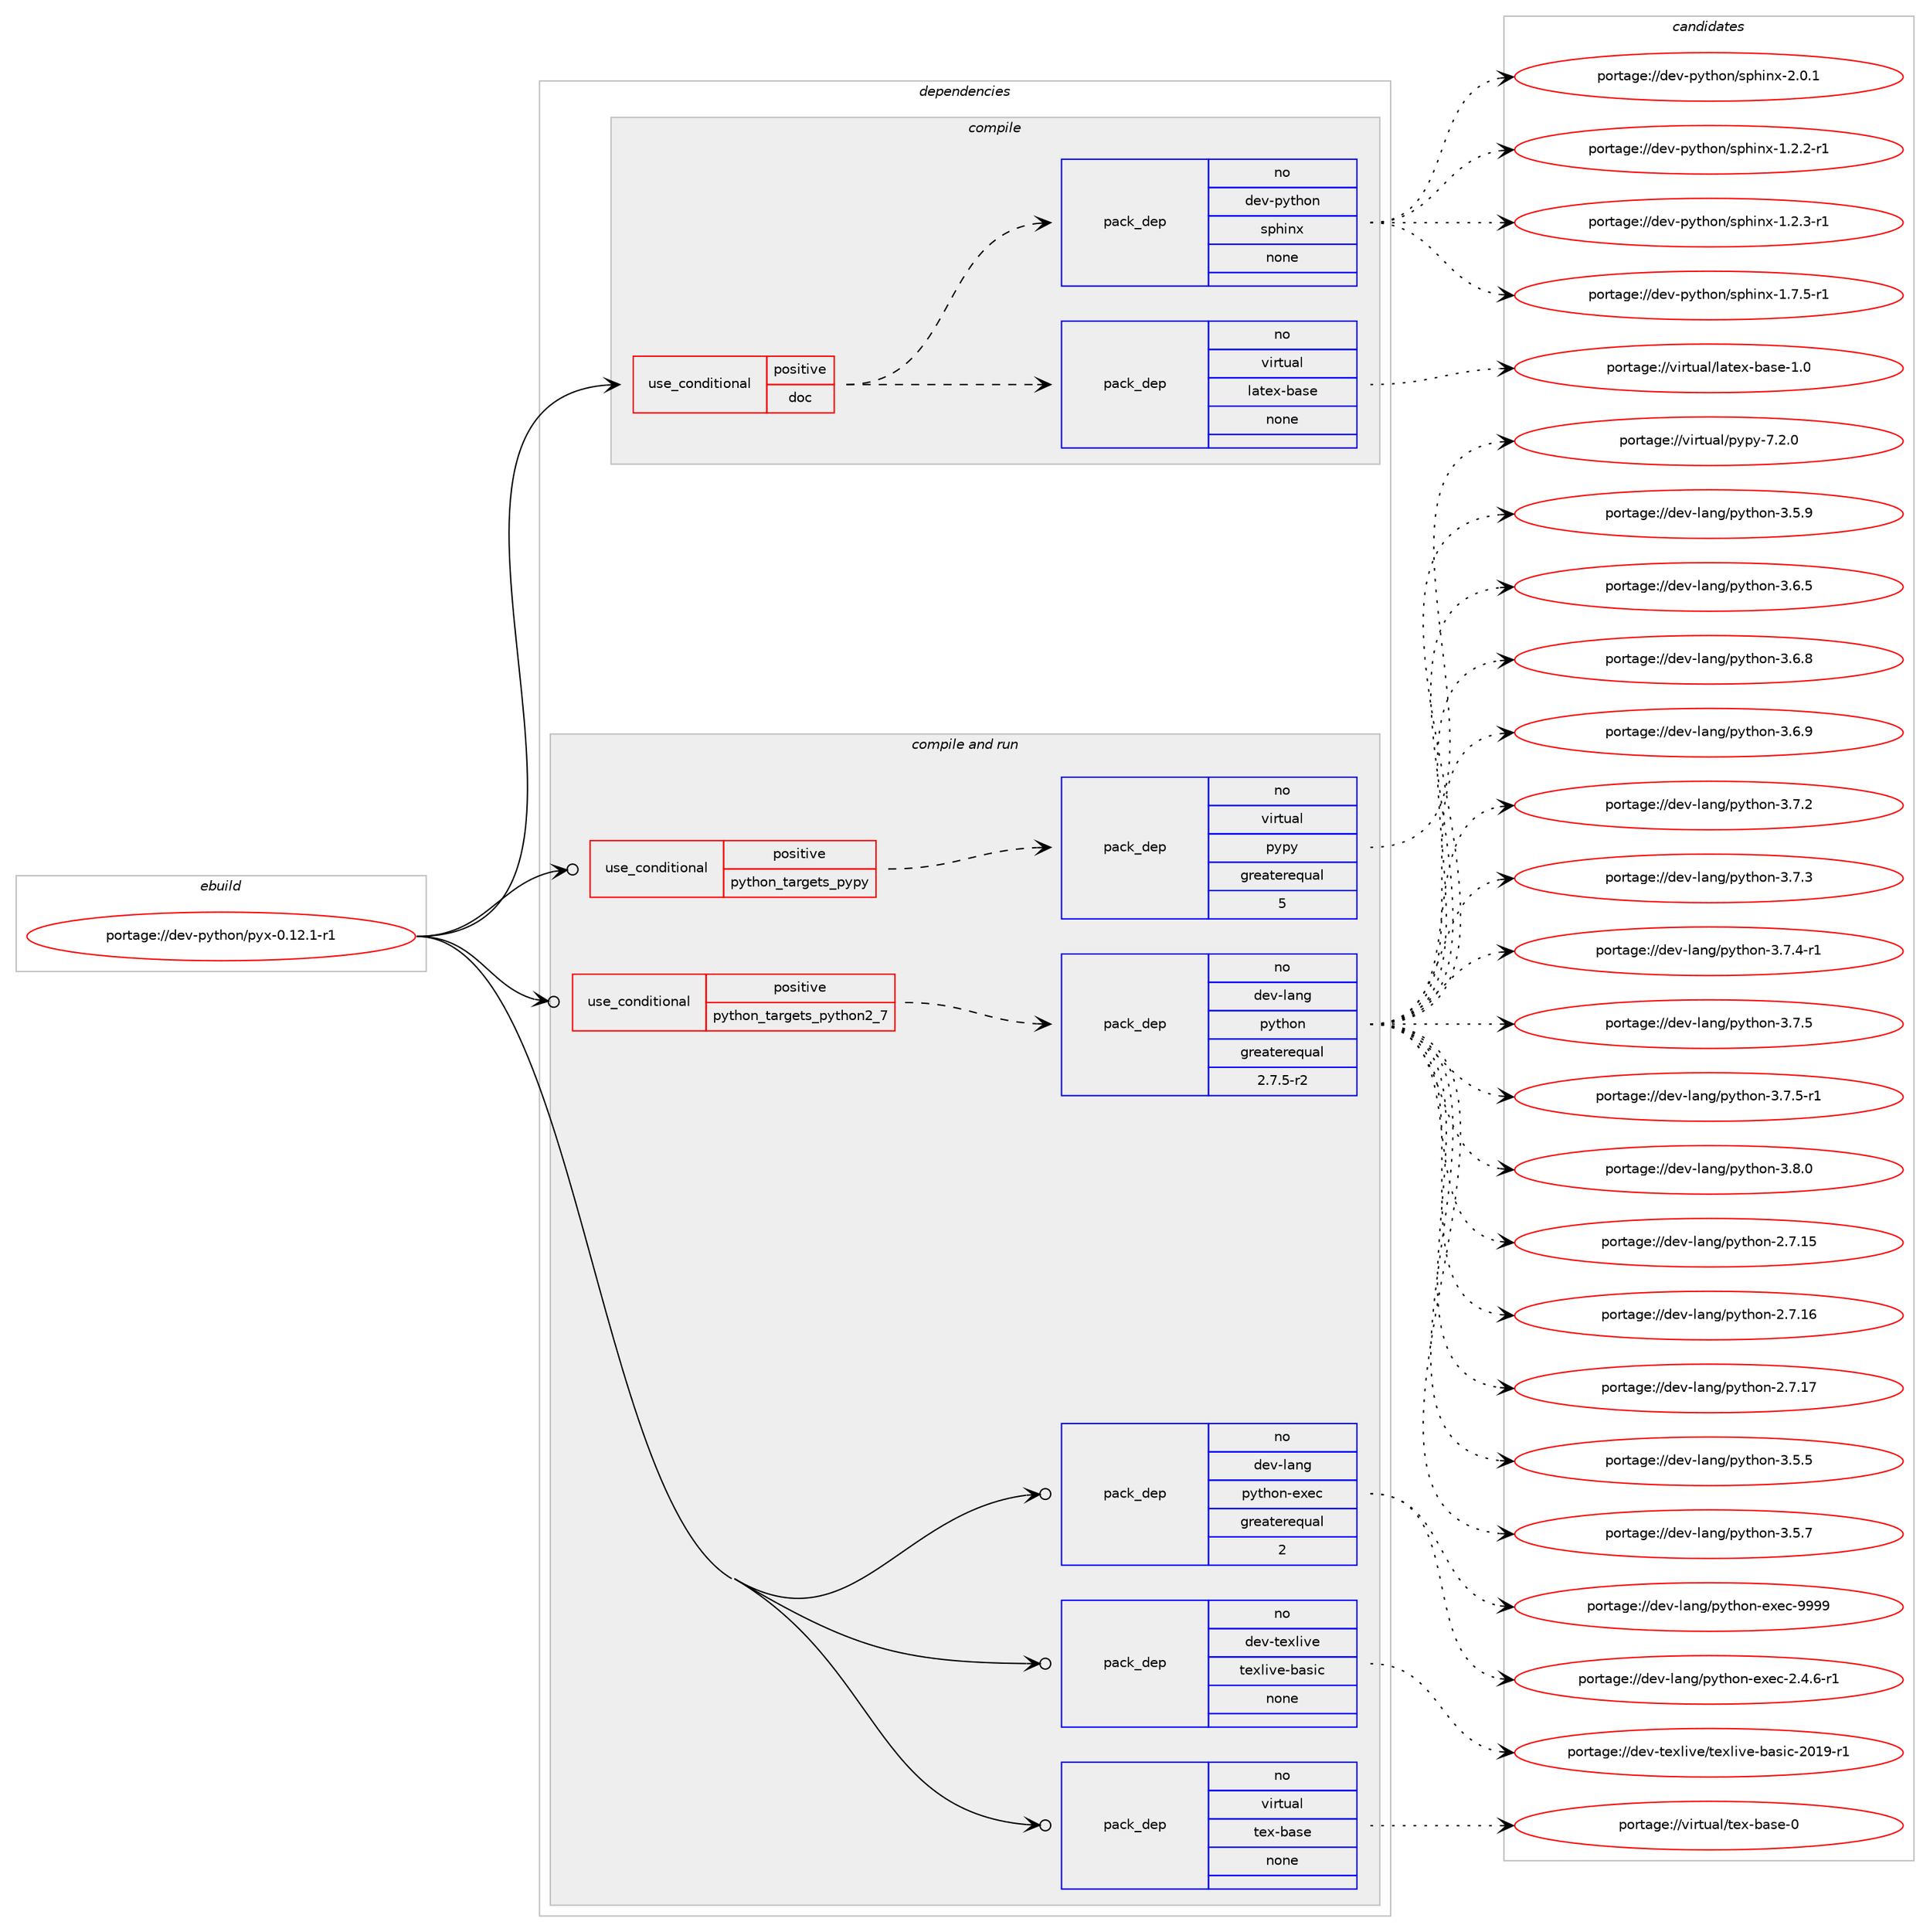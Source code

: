 digraph prolog {

# *************
# Graph options
# *************

newrank=true;
concentrate=true;
compound=true;
graph [rankdir=LR,fontname=Helvetica,fontsize=10,ranksep=1.5];#, ranksep=2.5, nodesep=0.2];
edge  [arrowhead=vee];
node  [fontname=Helvetica,fontsize=10];

# **********
# The ebuild
# **********

subgraph cluster_leftcol {
color=gray;
rank=same;
label=<<i>ebuild</i>>;
id [label="portage://dev-python/pyx-0.12.1-r1", color=red, width=4, href="../dev-python/pyx-0.12.1-r1.svg"];
}

# ****************
# The dependencies
# ****************

subgraph cluster_midcol {
color=gray;
label=<<i>dependencies</i>>;
subgraph cluster_compile {
fillcolor="#eeeeee";
style=filled;
label=<<i>compile</i>>;
subgraph cond37493 {
dependency168895 [label=<<TABLE BORDER="0" CELLBORDER="1" CELLSPACING="0" CELLPADDING="4"><TR><TD ROWSPAN="3" CELLPADDING="10">use_conditional</TD></TR><TR><TD>positive</TD></TR><TR><TD>doc</TD></TR></TABLE>>, shape=none, color=red];
subgraph pack128000 {
dependency168896 [label=<<TABLE BORDER="0" CELLBORDER="1" CELLSPACING="0" CELLPADDING="4" WIDTH="220"><TR><TD ROWSPAN="6" CELLPADDING="30">pack_dep</TD></TR><TR><TD WIDTH="110">no</TD></TR><TR><TD>virtual</TD></TR><TR><TD>latex-base</TD></TR><TR><TD>none</TD></TR><TR><TD></TD></TR></TABLE>>, shape=none, color=blue];
}
dependency168895:e -> dependency168896:w [weight=20,style="dashed",arrowhead="vee"];
subgraph pack128001 {
dependency168897 [label=<<TABLE BORDER="0" CELLBORDER="1" CELLSPACING="0" CELLPADDING="4" WIDTH="220"><TR><TD ROWSPAN="6" CELLPADDING="30">pack_dep</TD></TR><TR><TD WIDTH="110">no</TD></TR><TR><TD>dev-python</TD></TR><TR><TD>sphinx</TD></TR><TR><TD>none</TD></TR><TR><TD></TD></TR></TABLE>>, shape=none, color=blue];
}
dependency168895:e -> dependency168897:w [weight=20,style="dashed",arrowhead="vee"];
}
id:e -> dependency168895:w [weight=20,style="solid",arrowhead="vee"];
}
subgraph cluster_compileandrun {
fillcolor="#eeeeee";
style=filled;
label=<<i>compile and run</i>>;
subgraph cond37494 {
dependency168898 [label=<<TABLE BORDER="0" CELLBORDER="1" CELLSPACING="0" CELLPADDING="4"><TR><TD ROWSPAN="3" CELLPADDING="10">use_conditional</TD></TR><TR><TD>positive</TD></TR><TR><TD>python_targets_pypy</TD></TR></TABLE>>, shape=none, color=red];
subgraph pack128002 {
dependency168899 [label=<<TABLE BORDER="0" CELLBORDER="1" CELLSPACING="0" CELLPADDING="4" WIDTH="220"><TR><TD ROWSPAN="6" CELLPADDING="30">pack_dep</TD></TR><TR><TD WIDTH="110">no</TD></TR><TR><TD>virtual</TD></TR><TR><TD>pypy</TD></TR><TR><TD>greaterequal</TD></TR><TR><TD>5</TD></TR></TABLE>>, shape=none, color=blue];
}
dependency168898:e -> dependency168899:w [weight=20,style="dashed",arrowhead="vee"];
}
id:e -> dependency168898:w [weight=20,style="solid",arrowhead="odotvee"];
subgraph cond37495 {
dependency168900 [label=<<TABLE BORDER="0" CELLBORDER="1" CELLSPACING="0" CELLPADDING="4"><TR><TD ROWSPAN="3" CELLPADDING="10">use_conditional</TD></TR><TR><TD>positive</TD></TR><TR><TD>python_targets_python2_7</TD></TR></TABLE>>, shape=none, color=red];
subgraph pack128003 {
dependency168901 [label=<<TABLE BORDER="0" CELLBORDER="1" CELLSPACING="0" CELLPADDING="4" WIDTH="220"><TR><TD ROWSPAN="6" CELLPADDING="30">pack_dep</TD></TR><TR><TD WIDTH="110">no</TD></TR><TR><TD>dev-lang</TD></TR><TR><TD>python</TD></TR><TR><TD>greaterequal</TD></TR><TR><TD>2.7.5-r2</TD></TR></TABLE>>, shape=none, color=blue];
}
dependency168900:e -> dependency168901:w [weight=20,style="dashed",arrowhead="vee"];
}
id:e -> dependency168900:w [weight=20,style="solid",arrowhead="odotvee"];
subgraph pack128004 {
dependency168902 [label=<<TABLE BORDER="0" CELLBORDER="1" CELLSPACING="0" CELLPADDING="4" WIDTH="220"><TR><TD ROWSPAN="6" CELLPADDING="30">pack_dep</TD></TR><TR><TD WIDTH="110">no</TD></TR><TR><TD>dev-lang</TD></TR><TR><TD>python-exec</TD></TR><TR><TD>greaterequal</TD></TR><TR><TD>2</TD></TR></TABLE>>, shape=none, color=blue];
}
id:e -> dependency168902:w [weight=20,style="solid",arrowhead="odotvee"];
subgraph pack128005 {
dependency168903 [label=<<TABLE BORDER="0" CELLBORDER="1" CELLSPACING="0" CELLPADDING="4" WIDTH="220"><TR><TD ROWSPAN="6" CELLPADDING="30">pack_dep</TD></TR><TR><TD WIDTH="110">no</TD></TR><TR><TD>dev-texlive</TD></TR><TR><TD>texlive-basic</TD></TR><TR><TD>none</TD></TR><TR><TD></TD></TR></TABLE>>, shape=none, color=blue];
}
id:e -> dependency168903:w [weight=20,style="solid",arrowhead="odotvee"];
subgraph pack128006 {
dependency168904 [label=<<TABLE BORDER="0" CELLBORDER="1" CELLSPACING="0" CELLPADDING="4" WIDTH="220"><TR><TD ROWSPAN="6" CELLPADDING="30">pack_dep</TD></TR><TR><TD WIDTH="110">no</TD></TR><TR><TD>virtual</TD></TR><TR><TD>tex-base</TD></TR><TR><TD>none</TD></TR><TR><TD></TD></TR></TABLE>>, shape=none, color=blue];
}
id:e -> dependency168904:w [weight=20,style="solid",arrowhead="odotvee"];
}
subgraph cluster_run {
fillcolor="#eeeeee";
style=filled;
label=<<i>run</i>>;
}
}

# **************
# The candidates
# **************

subgraph cluster_choices {
rank=same;
color=gray;
label=<<i>candidates</i>>;

subgraph choice128000 {
color=black;
nodesep=1;
choiceportage11810511411611797108471089711610112045989711510145494648 [label="portage://virtual/latex-base-1.0", color=red, width=4,href="../virtual/latex-base-1.0.svg"];
dependency168896:e -> choiceportage11810511411611797108471089711610112045989711510145494648:w [style=dotted,weight="100"];
}
subgraph choice128001 {
color=black;
nodesep=1;
choiceportage10010111845112121116104111110471151121041051101204549465046504511449 [label="portage://dev-python/sphinx-1.2.2-r1", color=red, width=4,href="../dev-python/sphinx-1.2.2-r1.svg"];
choiceportage10010111845112121116104111110471151121041051101204549465046514511449 [label="portage://dev-python/sphinx-1.2.3-r1", color=red, width=4,href="../dev-python/sphinx-1.2.3-r1.svg"];
choiceportage10010111845112121116104111110471151121041051101204549465546534511449 [label="portage://dev-python/sphinx-1.7.5-r1", color=red, width=4,href="../dev-python/sphinx-1.7.5-r1.svg"];
choiceportage1001011184511212111610411111047115112104105110120455046484649 [label="portage://dev-python/sphinx-2.0.1", color=red, width=4,href="../dev-python/sphinx-2.0.1.svg"];
dependency168897:e -> choiceportage10010111845112121116104111110471151121041051101204549465046504511449:w [style=dotted,weight="100"];
dependency168897:e -> choiceportage10010111845112121116104111110471151121041051101204549465046514511449:w [style=dotted,weight="100"];
dependency168897:e -> choiceportage10010111845112121116104111110471151121041051101204549465546534511449:w [style=dotted,weight="100"];
dependency168897:e -> choiceportage1001011184511212111610411111047115112104105110120455046484649:w [style=dotted,weight="100"];
}
subgraph choice128002 {
color=black;
nodesep=1;
choiceportage1181051141161179710847112121112121455546504648 [label="portage://virtual/pypy-7.2.0", color=red, width=4,href="../virtual/pypy-7.2.0.svg"];
dependency168899:e -> choiceportage1181051141161179710847112121112121455546504648:w [style=dotted,weight="100"];
}
subgraph choice128003 {
color=black;
nodesep=1;
choiceportage10010111845108971101034711212111610411111045504655464953 [label="portage://dev-lang/python-2.7.15", color=red, width=4,href="../dev-lang/python-2.7.15.svg"];
choiceportage10010111845108971101034711212111610411111045504655464954 [label="portage://dev-lang/python-2.7.16", color=red, width=4,href="../dev-lang/python-2.7.16.svg"];
choiceportage10010111845108971101034711212111610411111045504655464955 [label="portage://dev-lang/python-2.7.17", color=red, width=4,href="../dev-lang/python-2.7.17.svg"];
choiceportage100101118451089711010347112121116104111110455146534653 [label="portage://dev-lang/python-3.5.5", color=red, width=4,href="../dev-lang/python-3.5.5.svg"];
choiceportage100101118451089711010347112121116104111110455146534655 [label="portage://dev-lang/python-3.5.7", color=red, width=4,href="../dev-lang/python-3.5.7.svg"];
choiceportage100101118451089711010347112121116104111110455146534657 [label="portage://dev-lang/python-3.5.9", color=red, width=4,href="../dev-lang/python-3.5.9.svg"];
choiceportage100101118451089711010347112121116104111110455146544653 [label="portage://dev-lang/python-3.6.5", color=red, width=4,href="../dev-lang/python-3.6.5.svg"];
choiceportage100101118451089711010347112121116104111110455146544656 [label="portage://dev-lang/python-3.6.8", color=red, width=4,href="../dev-lang/python-3.6.8.svg"];
choiceportage100101118451089711010347112121116104111110455146544657 [label="portage://dev-lang/python-3.6.9", color=red, width=4,href="../dev-lang/python-3.6.9.svg"];
choiceportage100101118451089711010347112121116104111110455146554650 [label="portage://dev-lang/python-3.7.2", color=red, width=4,href="../dev-lang/python-3.7.2.svg"];
choiceportage100101118451089711010347112121116104111110455146554651 [label="portage://dev-lang/python-3.7.3", color=red, width=4,href="../dev-lang/python-3.7.3.svg"];
choiceportage1001011184510897110103471121211161041111104551465546524511449 [label="portage://dev-lang/python-3.7.4-r1", color=red, width=4,href="../dev-lang/python-3.7.4-r1.svg"];
choiceportage100101118451089711010347112121116104111110455146554653 [label="portage://dev-lang/python-3.7.5", color=red, width=4,href="../dev-lang/python-3.7.5.svg"];
choiceportage1001011184510897110103471121211161041111104551465546534511449 [label="portage://dev-lang/python-3.7.5-r1", color=red, width=4,href="../dev-lang/python-3.7.5-r1.svg"];
choiceportage100101118451089711010347112121116104111110455146564648 [label="portage://dev-lang/python-3.8.0", color=red, width=4,href="../dev-lang/python-3.8.0.svg"];
dependency168901:e -> choiceportage10010111845108971101034711212111610411111045504655464953:w [style=dotted,weight="100"];
dependency168901:e -> choiceportage10010111845108971101034711212111610411111045504655464954:w [style=dotted,weight="100"];
dependency168901:e -> choiceportage10010111845108971101034711212111610411111045504655464955:w [style=dotted,weight="100"];
dependency168901:e -> choiceportage100101118451089711010347112121116104111110455146534653:w [style=dotted,weight="100"];
dependency168901:e -> choiceportage100101118451089711010347112121116104111110455146534655:w [style=dotted,weight="100"];
dependency168901:e -> choiceportage100101118451089711010347112121116104111110455146534657:w [style=dotted,weight="100"];
dependency168901:e -> choiceportage100101118451089711010347112121116104111110455146544653:w [style=dotted,weight="100"];
dependency168901:e -> choiceportage100101118451089711010347112121116104111110455146544656:w [style=dotted,weight="100"];
dependency168901:e -> choiceportage100101118451089711010347112121116104111110455146544657:w [style=dotted,weight="100"];
dependency168901:e -> choiceportage100101118451089711010347112121116104111110455146554650:w [style=dotted,weight="100"];
dependency168901:e -> choiceportage100101118451089711010347112121116104111110455146554651:w [style=dotted,weight="100"];
dependency168901:e -> choiceportage1001011184510897110103471121211161041111104551465546524511449:w [style=dotted,weight="100"];
dependency168901:e -> choiceportage100101118451089711010347112121116104111110455146554653:w [style=dotted,weight="100"];
dependency168901:e -> choiceportage1001011184510897110103471121211161041111104551465546534511449:w [style=dotted,weight="100"];
dependency168901:e -> choiceportage100101118451089711010347112121116104111110455146564648:w [style=dotted,weight="100"];
}
subgraph choice128004 {
color=black;
nodesep=1;
choiceportage10010111845108971101034711212111610411111045101120101994550465246544511449 [label="portage://dev-lang/python-exec-2.4.6-r1", color=red, width=4,href="../dev-lang/python-exec-2.4.6-r1.svg"];
choiceportage10010111845108971101034711212111610411111045101120101994557575757 [label="portage://dev-lang/python-exec-9999", color=red, width=4,href="../dev-lang/python-exec-9999.svg"];
dependency168902:e -> choiceportage10010111845108971101034711212111610411111045101120101994550465246544511449:w [style=dotted,weight="100"];
dependency168902:e -> choiceportage10010111845108971101034711212111610411111045101120101994557575757:w [style=dotted,weight="100"];
}
subgraph choice128005 {
color=black;
nodesep=1;
choiceportage10010111845116101120108105118101471161011201081051181014598971151059945504849574511449 [label="portage://dev-texlive/texlive-basic-2019-r1", color=red, width=4,href="../dev-texlive/texlive-basic-2019-r1.svg"];
dependency168903:e -> choiceportage10010111845116101120108105118101471161011201081051181014598971151059945504849574511449:w [style=dotted,weight="100"];
}
subgraph choice128006 {
color=black;
nodesep=1;
choiceportage11810511411611797108471161011204598971151014548 [label="portage://virtual/tex-base-0", color=red, width=4,href="../virtual/tex-base-0.svg"];
dependency168904:e -> choiceportage11810511411611797108471161011204598971151014548:w [style=dotted,weight="100"];
}
}

}
